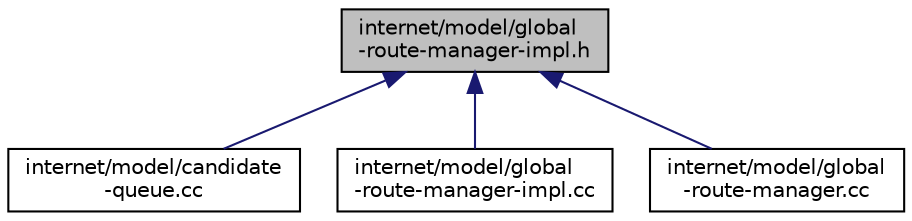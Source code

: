 digraph "internet/model/global-route-manager-impl.h"
{
  edge [fontname="Helvetica",fontsize="10",labelfontname="Helvetica",labelfontsize="10"];
  node [fontname="Helvetica",fontsize="10",shape=record];
  Node1 [label="internet/model/global\l-route-manager-impl.h",height=0.2,width=0.4,color="black", fillcolor="grey75", style="filled", fontcolor="black"];
  Node1 -> Node2 [dir="back",color="midnightblue",fontsize="10",style="solid"];
  Node2 [label="internet/model/candidate\l-queue.cc",height=0.2,width=0.4,color="black", fillcolor="white", style="filled",URL="$db/dc7/candidate-queue_8cc.html"];
  Node1 -> Node3 [dir="back",color="midnightblue",fontsize="10",style="solid"];
  Node3 [label="internet/model/global\l-route-manager-impl.cc",height=0.2,width=0.4,color="black", fillcolor="white", style="filled",URL="$de/d4e/global-route-manager-impl_8cc.html"];
  Node1 -> Node4 [dir="back",color="midnightblue",fontsize="10",style="solid"];
  Node4 [label="internet/model/global\l-route-manager.cc",height=0.2,width=0.4,color="black", fillcolor="white", style="filled",URL="$dd/d00/global-route-manager_8cc.html"];
}
